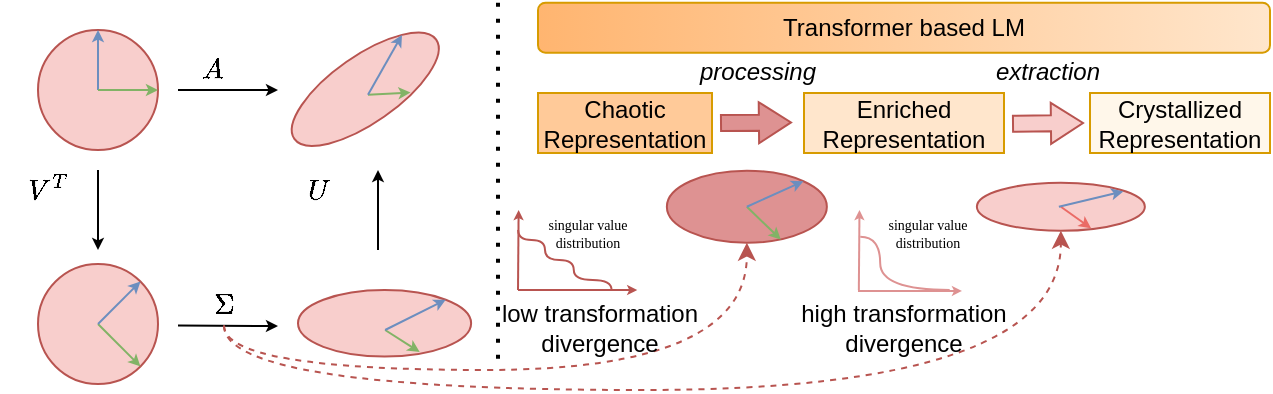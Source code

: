 <mxfile version="26.0.3">
  <diagram name="第 1 页" id="VQn5W2BCL7Dk8HYHTB_C">
    <mxGraphModel dx="683" dy="327" grid="1" gridSize="10" guides="1" tooltips="1" connect="1" arrows="1" fold="1" page="1" pageScale="1" pageWidth="827" pageHeight="1169" math="1" shadow="0">
      <root>
        <mxCell id="0" />
        <mxCell id="1" parent="0" />
        <mxCell id="j3C7fKV0iampDi246UAi-41" style="rounded=0;orthogonalLoop=1;jettySize=auto;html=1;endSize=3;strokeColor=#000000;" edge="1" parent="1">
          <mxGeometry relative="1" as="geometry">
            <mxPoint x="200" y="250" as="targetPoint" />
            <mxPoint x="150" y="250" as="sourcePoint" />
          </mxGeometry>
        </mxCell>
        <mxCell id="j3C7fKV0iampDi246UAi-43" style="rounded=0;orthogonalLoop=1;jettySize=auto;html=1;endSize=3;strokeColor=#000000;fontColor=#000000;" edge="1" parent="1">
          <mxGeometry relative="1" as="geometry">
            <mxPoint x="110" y="290" as="sourcePoint" />
            <mxPoint x="110" y="330" as="targetPoint" />
          </mxGeometry>
        </mxCell>
        <mxCell id="j3C7fKV0iampDi246UAi-6" value="" style="ellipse;whiteSpace=wrap;html=1;aspect=fixed;fillColor=#f8cecc;strokeColor=#b85450;" vertex="1" parent="1">
          <mxGeometry x="80" y="220" width="60" height="60" as="geometry" />
        </mxCell>
        <mxCell id="j3C7fKV0iampDi246UAi-12" value="" style="group" vertex="1" connectable="0" parent="1">
          <mxGeometry x="110" y="220" width="30" height="30" as="geometry" />
        </mxCell>
        <mxCell id="j3C7fKV0iampDi246UAi-10" value="" style="endArrow=classic;html=1;rounded=0;endSize=3;strokeColor=#6c8ebf;fillColor=#dae8fc;" edge="1" parent="j3C7fKV0iampDi246UAi-12">
          <mxGeometry width="50" height="50" relative="1" as="geometry">
            <mxPoint y="30" as="sourcePoint" />
            <mxPoint as="targetPoint" />
          </mxGeometry>
        </mxCell>
        <mxCell id="j3C7fKV0iampDi246UAi-11" value="" style="endArrow=classic;html=1;rounded=1;startSize=6;endSize=3;strokeColor=#82b366;curved=0;fillColor=#d5e8d4;" edge="1" parent="1">
          <mxGeometry width="50" height="50" relative="1" as="geometry">
            <mxPoint x="110" y="250" as="sourcePoint" />
            <mxPoint x="140" y="250" as="targetPoint" />
          </mxGeometry>
        </mxCell>
        <mxCell id="j3C7fKV0iampDi246UAi-40" value="" style="group;fillColor=none;" vertex="1" connectable="0" parent="1">
          <mxGeometry x="210.0" y="350" width="86.56" height="33.28" as="geometry" />
        </mxCell>
        <mxCell id="j3C7fKV0iampDi246UAi-7" value="" style="ellipse;whiteSpace=wrap;html=1;rotation=90;fillColor=#f8cecc;strokeColor=#b85450;" vertex="1" parent="j3C7fKV0iampDi246UAi-40">
          <mxGeometry x="26.64" y="-26.64" width="33.28" height="86.56" as="geometry" />
        </mxCell>
        <mxCell id="j3C7fKV0iampDi246UAi-25" value="" style="endArrow=classic;html=1;rounded=0;startSize=6;endSize=3;strokeColor=#82b366;entryX=0.931;entryY=0.297;entryDx=0;entryDy=0;entryPerimeter=0;fillColor=#d5e8d4;" edge="1" parent="j3C7fKV0iampDi246UAi-40" target="j3C7fKV0iampDi246UAi-7">
          <mxGeometry width="50" height="50" relative="1" as="geometry">
            <mxPoint x="43.56" y="20" as="sourcePoint" />
            <mxPoint x="51.702" y="33.442" as="targetPoint" />
          </mxGeometry>
        </mxCell>
        <mxCell id="j3C7fKV0iampDi246UAi-26" value="" style="endArrow=classic;html=1;rounded=0;endSize=3;strokeColor=#6c8ebf;entryX=0;entryY=0;entryDx=0;entryDy=0;fillColor=#dae8fc;" edge="1" parent="j3C7fKV0iampDi246UAi-40" target="j3C7fKV0iampDi246UAi-7">
          <mxGeometry width="50" height="50" relative="1" as="geometry">
            <mxPoint x="43.56" y="20" as="sourcePoint" />
            <mxPoint x="62.56" y="4" as="targetPoint" />
          </mxGeometry>
        </mxCell>
        <mxCell id="j3C7fKV0iampDi246UAi-42" value="$$A$$" style="text;html=1;align=center;verticalAlign=middle;whiteSpace=wrap;rounded=0;" vertex="1" parent="1">
          <mxGeometry x="154" y="230" width="26" height="20" as="geometry" />
        </mxCell>
        <mxCell id="j3C7fKV0iampDi246UAi-44" value="$$V^T$$" style="text;html=1;align=center;verticalAlign=middle;whiteSpace=wrap;rounded=0;fontColor=#000000;" vertex="1" parent="1">
          <mxGeometry x="70" y="290" width="30" height="20" as="geometry" />
        </mxCell>
        <mxCell id="j3C7fKV0iampDi246UAi-46" style="rounded=0;orthogonalLoop=1;jettySize=auto;html=1;strokeColor=#000000;endSize=3;fontColor=#000000;" edge="1" parent="1">
          <mxGeometry relative="1" as="geometry">
            <mxPoint x="200" y="368" as="targetPoint" />
            <mxPoint x="150" y="367.75" as="sourcePoint" />
          </mxGeometry>
        </mxCell>
        <mxCell id="j3C7fKV0iampDi246UAi-84" style="edgeStyle=orthogonalEdgeStyle;rounded=0;orthogonalLoop=1;jettySize=auto;html=1;entryX=1;entryY=0.5;entryDx=0;entryDy=0;exitX=0.5;exitY=1;exitDx=0;exitDy=0;curved=1;fillColor=#f8cecc;strokeColor=#b85450;dashed=1;" edge="1" parent="1" source="j3C7fKV0iampDi246UAi-47" target="j3C7fKV0iampDi246UAi-76">
          <mxGeometry relative="1" as="geometry">
            <Array as="points">
              <mxPoint x="173" y="390" />
              <mxPoint x="434" y="390" />
            </Array>
          </mxGeometry>
        </mxCell>
        <mxCell id="j3C7fKV0iampDi246UAi-87" style="edgeStyle=orthogonalEdgeStyle;rounded=0;orthogonalLoop=1;jettySize=auto;html=1;entryX=1;entryY=0.5;entryDx=0;entryDy=0;curved=1;exitX=0.5;exitY=1;exitDx=0;exitDy=0;fillColor=#f8cecc;strokeColor=#b85450;dashed=1;" edge="1" parent="1" source="j3C7fKV0iampDi246UAi-47" target="j3C7fKV0iampDi246UAi-80">
          <mxGeometry relative="1" as="geometry">
            <Array as="points">
              <mxPoint x="173" y="400" />
              <mxPoint x="591" y="400" />
            </Array>
          </mxGeometry>
        </mxCell>
        <mxCell id="j3C7fKV0iampDi246UAi-47" value="$$\Sigma$$" style="text;html=1;align=center;verticalAlign=middle;whiteSpace=wrap;rounded=0;fontColor=#000000;" vertex="1" parent="1">
          <mxGeometry x="160" y="347" width="26" height="20.75" as="geometry" />
        </mxCell>
        <mxCell id="j3C7fKV0iampDi246UAi-48" style="rounded=0;orthogonalLoop=1;jettySize=auto;html=1;endArrow=none;endFill=0;startArrow=classic;startFill=1;endSize=3;strokeColor=#000000;startSize=3;fontColor=#000000;" edge="1" parent="1">
          <mxGeometry relative="1" as="geometry">
            <mxPoint x="250" y="290" as="sourcePoint" />
            <mxPoint x="250" y="330" as="targetPoint" />
          </mxGeometry>
        </mxCell>
        <mxCell id="j3C7fKV0iampDi246UAi-49" value="$$U$$" style="text;html=1;align=center;verticalAlign=middle;whiteSpace=wrap;rounded=0;fontColor=#000000;" vertex="1" parent="1">
          <mxGeometry x="210" y="290" width="20" height="20" as="geometry" />
        </mxCell>
        <mxCell id="j3C7fKV0iampDi246UAi-50" value="" style="endArrow=none;dashed=1;html=1;dashPattern=1 3;strokeWidth=2;rounded=0;" edge="1" parent="1">
          <mxGeometry width="50" height="50" relative="1" as="geometry">
            <mxPoint x="310" y="206.36" as="sourcePoint" />
            <mxPoint x="310" y="385.61" as="targetPoint" />
          </mxGeometry>
        </mxCell>
        <mxCell id="j3C7fKV0iampDi246UAi-51" value="Transformer based LM" style="rounded=1;whiteSpace=wrap;html=1;fillColor=#ffe6cc;strokeColor=#d79b00;gradientColor=#FFB570;gradientDirection=west;" vertex="1" parent="1">
          <mxGeometry x="330" y="206.36" width="366" height="25" as="geometry" />
        </mxCell>
        <mxCell id="j3C7fKV0iampDi246UAi-52" value="Chaotic Representation" style="text;html=1;align=center;verticalAlign=middle;whiteSpace=wrap;rounded=0;fillColor=#FFCA99;strokeColor=#d79b00;" vertex="1" parent="1">
          <mxGeometry x="330" y="251.5" width="87" height="30" as="geometry" />
        </mxCell>
        <mxCell id="j3C7fKV0iampDi246UAi-53" value="Crystallized Representation" style="text;html=1;align=center;verticalAlign=middle;whiteSpace=wrap;rounded=0;fillColor=#FFF7EA;strokeColor=#d79b00;" vertex="1" parent="1">
          <mxGeometry x="606" y="251.5" width="90" height="30" as="geometry" />
        </mxCell>
        <mxCell id="j3C7fKV0iampDi246UAi-60" value="Enriched Representation" style="text;html=1;align=center;verticalAlign=middle;whiteSpace=wrap;rounded=0;fillColor=#ffe6cc;strokeColor=#d79b00;" vertex="1" parent="1">
          <mxGeometry x="463" y="251.5" width="100" height="30" as="geometry" />
        </mxCell>
        <mxCell id="j3C7fKV0iampDi246UAi-67" style="rounded=0;orthogonalLoop=1;jettySize=auto;html=1;entryX=0;entryY=0.5;entryDx=0;entryDy=0;shape=flexArrow;endSize=5.012;strokeWidth=1;startSize=4;width=8;endWidth=11.515;fillColor=#f8cecc;strokeColor=#b85450;" edge="1" parent="1">
          <mxGeometry relative="1" as="geometry">
            <mxPoint x="567" y="266.86" as="sourcePoint" />
            <mxPoint x="603" y="266.5" as="targetPoint" />
          </mxGeometry>
        </mxCell>
        <mxCell id="j3C7fKV0iampDi246UAi-69" style="rounded=0;orthogonalLoop=1;jettySize=auto;html=1;entryX=0;entryY=0.5;entryDx=0;entryDy=0;shape=flexArrow;endSize=5.012;strokeWidth=1;startSize=4;width=8;endWidth=11.515;fillColor=#DE9292;strokeColor=#b85450;" edge="1" parent="1">
          <mxGeometry relative="1" as="geometry">
            <mxPoint x="421" y="266.56" as="sourcePoint" />
            <mxPoint x="457" y="266.2" as="targetPoint" />
          </mxGeometry>
        </mxCell>
        <mxCell id="j3C7fKV0iampDi246UAi-36" value="" style="ellipse;whiteSpace=wrap;html=1;rotation=55;fillColor=#f8cecc;strokeColor=#b85450;" vertex="1" parent="1">
          <mxGeometry x="227.0" y="206.36" width="33.28" height="86.56" as="geometry" />
        </mxCell>
        <mxCell id="j3C7fKV0iampDi246UAi-37" value="" style="endArrow=classic;html=1;rounded=0;startSize=6;endSize=3;strokeColor=#82b366;entryX=0.931;entryY=0.297;entryDx=0;entryDy=0;entryPerimeter=0;fillColor=#d5e8d4;" edge="1" parent="1" target="j3C7fKV0iampDi246UAi-36">
          <mxGeometry width="50" height="50" relative="1" as="geometry">
            <mxPoint x="245.0" y="252.36" as="sourcePoint" />
            <mxPoint x="260.0" y="259.36" as="targetPoint" />
          </mxGeometry>
        </mxCell>
        <mxCell id="j3C7fKV0iampDi246UAi-38" value="" style="endArrow=classic;html=1;rounded=0;endSize=3;strokeColor=#6c8ebf;entryX=0;entryY=0;entryDx=0;entryDy=0;fillColor=#dae8fc;" edge="1" parent="1" target="j3C7fKV0iampDi246UAi-36">
          <mxGeometry width="50" height="50" relative="1" as="geometry">
            <mxPoint x="245.0" y="252.36" as="sourcePoint" />
            <mxPoint x="252.0" y="228.36" as="targetPoint" />
          </mxGeometry>
        </mxCell>
        <mxCell id="j3C7fKV0iampDi246UAi-30" value="" style="group" vertex="1" connectable="0" parent="1">
          <mxGeometry x="80" y="337" width="60" height="60" as="geometry" />
        </mxCell>
        <mxCell id="j3C7fKV0iampDi246UAi-16" value="" style="ellipse;whiteSpace=wrap;html=1;aspect=fixed;fillColor=#f8cecc;strokeColor=#b85450;" vertex="1" parent="j3C7fKV0iampDi246UAi-30">
          <mxGeometry width="60" height="60" as="geometry" />
        </mxCell>
        <mxCell id="j3C7fKV0iampDi246UAi-19" value="" style="endArrow=classic;html=1;rounded=0;startSize=6;endSize=3;strokeColor=#82b366;entryX=1;entryY=1;entryDx=0;entryDy=0;fillColor=#d5e8d4;" edge="1" parent="j3C7fKV0iampDi246UAi-30" target="j3C7fKV0iampDi246UAi-16">
          <mxGeometry width="50" height="50" relative="1" as="geometry">
            <mxPoint x="30" y="30" as="sourcePoint" />
            <mxPoint x="52.5" y="67.5" as="targetPoint" />
          </mxGeometry>
        </mxCell>
        <mxCell id="j3C7fKV0iampDi246UAi-18" value="" style="endArrow=classic;html=1;rounded=0;endSize=3;strokeColor=#6c8ebf;entryX=1;entryY=0;entryDx=0;entryDy=0;fillColor=#dae8fc;" edge="1" parent="j3C7fKV0iampDi246UAi-30" target="j3C7fKV0iampDi246UAi-16">
          <mxGeometry width="50" height="50" relative="1" as="geometry">
            <mxPoint x="30" y="30" as="sourcePoint" />
            <mxPoint x="22.5" y="15" as="targetPoint" />
          </mxGeometry>
        </mxCell>
        <mxCell id="j3C7fKV0iampDi246UAi-80" value="" style="ellipse;whiteSpace=wrap;html=1;rotation=90;fillColor=#f8cecc;strokeColor=#b85450;" vertex="1" parent="1">
          <mxGeometry x="579.43" y="266.36" width="24" height="84" as="geometry" />
        </mxCell>
        <mxCell id="j3C7fKV0iampDi246UAi-81" value="" style="endArrow=classic;html=1;rounded=0;startSize=6;endSize=3;strokeColor=#EA6B66;entryX=0.949;entryY=0.32;entryDx=0;entryDy=0;entryPerimeter=0;" edge="1" parent="1" target="j3C7fKV0iampDi246UAi-80">
          <mxGeometry width="50" height="50" relative="1" as="geometry">
            <mxPoint x="591.43" y="308.36" as="sourcePoint" />
            <mxPoint x="761.132" y="286.506" as="targetPoint" />
          </mxGeometry>
        </mxCell>
        <mxCell id="j3C7fKV0iampDi246UAi-82" value="" style="endArrow=classic;html=1;rounded=0;endSize=3;strokeColor=#6c8ebf;entryX=0.181;entryY=0.128;entryDx=0;entryDy=0;exitX=0.498;exitY=0.548;exitDx=0;exitDy=0;exitPerimeter=0;spacing=1;entryPerimeter=0;fillColor=#dae8fc;" edge="1" parent="1" target="j3C7fKV0iampDi246UAi-80">
          <mxGeometry width="50" height="50" relative="1" as="geometry">
            <mxPoint x="590.43" y="308.36" as="sourcePoint" />
            <mxPoint x="567.43" y="307.793" as="targetPoint" />
          </mxGeometry>
        </mxCell>
        <mxCell id="j3C7fKV0iampDi246UAi-76" value="" style="ellipse;whiteSpace=wrap;html=1;rotation=90;fillColor=#DE9292;strokeColor=#b85450;" vertex="1" parent="1">
          <mxGeometry x="416.43" y="268.36" width="36" height="80" as="geometry" />
        </mxCell>
        <mxCell id="j3C7fKV0iampDi246UAi-77" value="" style="endArrow=classic;html=1;rounded=0;startSize=6;endSize=3;strokeColor=#82b366;entryX=0.956;entryY=0.288;entryDx=0;entryDy=0;entryPerimeter=0;fillColor=#d5e8d4;" edge="1" parent="1" target="j3C7fKV0iampDi246UAi-76">
          <mxGeometry width="50" height="50" relative="1" as="geometry">
            <mxPoint x="434.43" y="308.36" as="sourcePoint" />
            <mxPoint x="440.187" y="321.866" as="targetPoint" />
          </mxGeometry>
        </mxCell>
        <mxCell id="j3C7fKV0iampDi246UAi-78" value="" style="endArrow=classic;html=1;rounded=0;endSize=3;strokeColor=#6c8ebf;entryX=0;entryY=0;entryDx=0;entryDy=0;fillColor=#dae8fc;" edge="1" parent="1" target="j3C7fKV0iampDi246UAi-76">
          <mxGeometry width="50" height="50" relative="1" as="geometry">
            <mxPoint x="434.43" y="308.36" as="sourcePoint" />
            <mxPoint x="451.476" y="295.326" as="targetPoint" />
          </mxGeometry>
        </mxCell>
        <mxCell id="j3C7fKV0iampDi246UAi-88" value="low transformation divergence" style="text;html=1;align=center;verticalAlign=middle;whiteSpace=wrap;rounded=0;fontSize=12;" vertex="1" parent="1">
          <mxGeometry x="306.43" y="347" width="110" height="43" as="geometry" />
        </mxCell>
        <mxCell id="j3C7fKV0iampDi246UAi-90" value="high transformation divergence" style="text;html=1;align=center;verticalAlign=middle;whiteSpace=wrap;rounded=0;" vertex="1" parent="1">
          <mxGeometry x="451" y="347" width="124" height="43" as="geometry" />
        </mxCell>
        <mxCell id="j3C7fKV0iampDi246UAi-91" value="processing" style="text;html=1;align=center;verticalAlign=middle;whiteSpace=wrap;rounded=0;fontColor=#000000;fontStyle=2" vertex="1" parent="1">
          <mxGeometry x="410" y="226" width="60" height="30" as="geometry" />
        </mxCell>
        <mxCell id="j3C7fKV0iampDi246UAi-98" value="extraction" style="text;html=1;align=center;verticalAlign=middle;whiteSpace=wrap;rounded=0;fontStyle=2" vertex="1" parent="1">
          <mxGeometry x="555" y="226" width="60" height="30" as="geometry" />
        </mxCell>
        <mxCell id="j3C7fKV0iampDi246UAi-112" value="" style="group" vertex="1" connectable="0" parent="1">
          <mxGeometry x="489.997" y="310" width="60.003" height="40.46" as="geometry" />
        </mxCell>
        <mxCell id="j3C7fKV0iampDi246UAi-100" value="" style="endArrow=classic;html=1;rounded=0;strokeWidth=1;endSize=2;strokeColor=#DE9292;" edge="1" parent="j3C7fKV0iampDi246UAi-112">
          <mxGeometry width="50" height="50" relative="1" as="geometry">
            <mxPoint x="0.43" y="40" as="sourcePoint" />
            <mxPoint x="0.742" as="targetPoint" />
          </mxGeometry>
        </mxCell>
        <mxCell id="j3C7fKV0iampDi246UAi-101" value="" style="endArrow=classic;html=1;rounded=0;strokeWidth=1;endSize=2;strokeColor=#DE9292;" edge="1" parent="j3C7fKV0iampDi246UAi-112">
          <mxGeometry width="50" height="50" relative="1" as="geometry">
            <mxPoint y="40.46" as="sourcePoint" />
            <mxPoint x="52" y="40.46" as="targetPoint" />
          </mxGeometry>
        </mxCell>
        <mxCell id="j3C7fKV0iampDi246UAi-102" value="" style="endArrow=none;html=1;rounded=0;strokeColor=#DE9292;edgeStyle=orthogonalEdgeStyle;curved=1;" edge="1" parent="j3C7fKV0iampDi246UAi-112">
          <mxGeometry width="50" height="50" relative="1" as="geometry">
            <mxPoint x="1.127" y="13.333" as="sourcePoint" />
            <mxPoint x="45.855" y="40" as="targetPoint" />
            <Array as="points">
              <mxPoint x="11.083" y="13.333" />
              <mxPoint x="11.083" y="40" />
            </Array>
          </mxGeometry>
        </mxCell>
        <mxCell id="j3C7fKV0iampDi246UAi-114" value="singular value distribution" style="text;html=1;align=center;verticalAlign=middle;whiteSpace=wrap;rounded=0;fontSize=7;fontFamily=Comic Sans MS;" vertex="1" parent="j3C7fKV0iampDi246UAi-112">
          <mxGeometry x="10.003" width="50" height="23" as="geometry" />
        </mxCell>
        <mxCell id="j3C7fKV0iampDi246UAi-115" value="" style="group" vertex="1" connectable="0" parent="1">
          <mxGeometry x="320.004" y="310" width="59.606" height="40" as="geometry" />
        </mxCell>
        <mxCell id="j3C7fKV0iampDi246UAi-93" value="" style="endArrow=classic;html=1;rounded=0;strokeWidth=1;endSize=2;strokeColor=#b85450;fillColor=#f8cecc;" edge="1" parent="j3C7fKV0iampDi246UAi-115">
          <mxGeometry width="50" height="50" relative="1" as="geometry">
            <mxPoint y="40" as="sourcePoint" />
            <mxPoint x="0.309" as="targetPoint" />
          </mxGeometry>
        </mxCell>
        <mxCell id="j3C7fKV0iampDi246UAi-94" value="" style="endArrow=classic;html=1;rounded=0;strokeWidth=1;endSize=2;strokeColor=#b85450;fillColor=#f8cecc;" edge="1" parent="j3C7fKV0iampDi246UAi-115">
          <mxGeometry width="50" height="50" relative="1" as="geometry">
            <mxPoint y="40" as="sourcePoint" />
            <mxPoint x="59.606" y="40" as="targetPoint" />
          </mxGeometry>
        </mxCell>
        <mxCell id="j3C7fKV0iampDi246UAi-96" value="" style="endArrow=none;html=1;rounded=0;edgeStyle=orthogonalEdgeStyle;curved=1;strokeColor=#b85450;fillColor=#f8cecc;" edge="1" parent="j3C7fKV0iampDi246UAi-115">
          <mxGeometry width="50" height="50" relative="1" as="geometry">
            <mxPoint x="0.086" y="10" as="sourcePoint" />
            <mxPoint x="46.814" y="40" as="targetPoint" />
            <Array as="points">
              <mxPoint x="0.086" y="15" />
              <mxPoint x="13.505" y="15" />
              <mxPoint x="13.505" y="25" />
              <mxPoint x="27.883" y="25" />
              <mxPoint x="27.883" y="35" />
              <mxPoint x="47.053" y="35" />
            </Array>
          </mxGeometry>
        </mxCell>
        <mxCell id="j3C7fKV0iampDi246UAi-107" value="singular value distribution" style="text;html=1;align=center;verticalAlign=middle;whiteSpace=wrap;rounded=0;fontSize=7;fontFamily=Comic Sans MS;" vertex="1" parent="j3C7fKV0iampDi246UAi-115">
          <mxGeometry x="9.606" width="50" height="23" as="geometry" />
        </mxCell>
      </root>
    </mxGraphModel>
  </diagram>
</mxfile>
